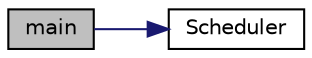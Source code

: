 digraph "main"
{
  edge [fontname="Helvetica",fontsize="10",labelfontname="Helvetica",labelfontsize="10"];
  node [fontname="Helvetica",fontsize="10",shape=record];
  rankdir="LR";
  Node1 [label="main",height=0.2,width=0.4,color="black", fillcolor="grey75", style="filled", fontcolor="black"];
  Node1 -> Node2 [color="midnightblue",fontsize="10",style="solid"];
  Node2 [label="Scheduler",height=0.2,width=0.4,color="black", fillcolor="white", style="filled",URL="$_cyclic_scheduler_8c.html#a42874db29b25d1aa2021f10032254e61"];
}
